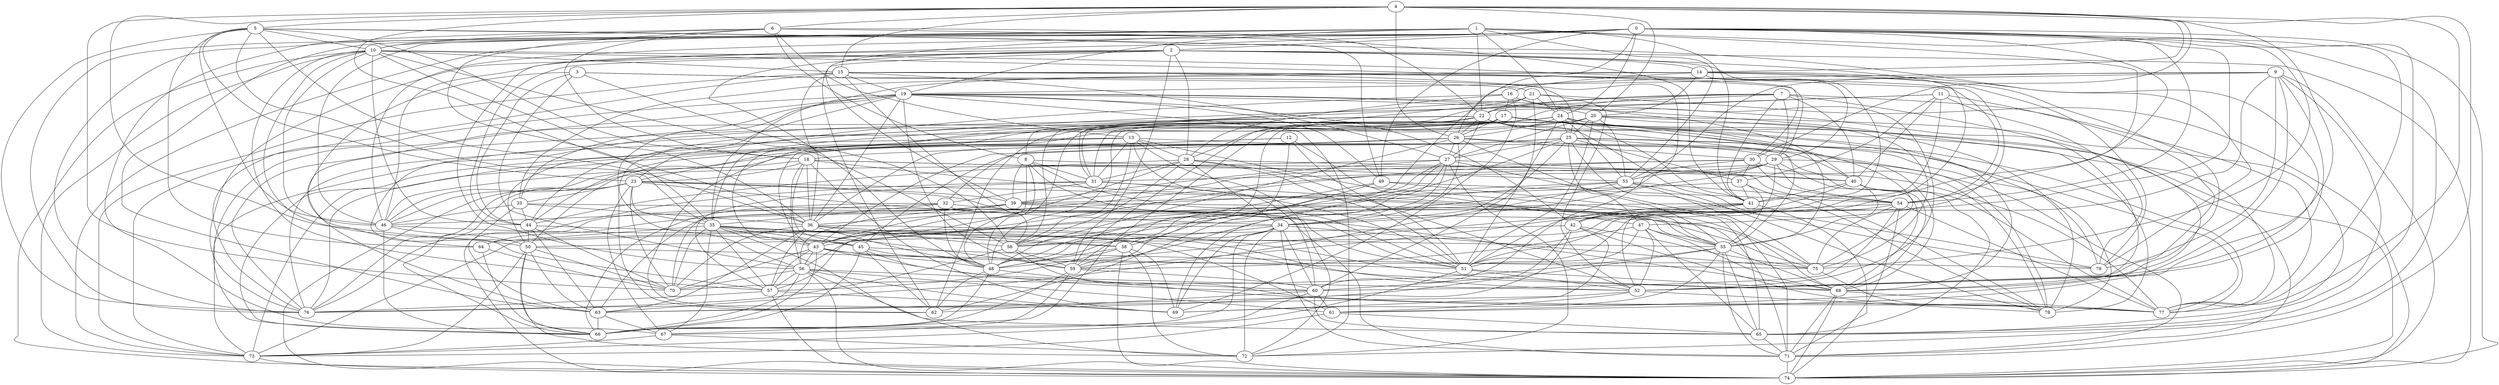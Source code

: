 strict graph "" {
	0	[w=-9];
	2	[w=7];
	0 -- 2	[w=-9];
	24	[w=-15];
	0 -- 24	[w=6];
	26	[w=9];
	0 -- 26	[w=14];
	42	[w=9];
	0 -- 42	[w=8];
	46	[w=-8];
	0 -- 46	[w=-10];
	49	[w=5];
	0 -- 49	[w=3];
	51	[w=10];
	0 -- 51	[w=-11];
	54	[w=-6];
	0 -- 54	[w=-10];
	56	[w=3];
	0 -- 56	[w=16];
	63	[w=-16];
	0 -- 63	[w=9];
	65	[w=12];
	0 -- 65	[w=12];
	73	[w=-3];
	0 -- 73	[w=-7];
	74	[w=-16];
	0 -- 74	[w=-13];
	75	[w=-16];
	0 -- 75	[w=-6];
	76	[w=4];
	0 -- 76	[w=3];
	77	[w=-8];
	0 -- 77	[w=15];
	1	[w=-8];
	10	[w=-16];
	1 -- 10	[w=-15];
	19	[w=-12];
	1 -- 19	[w=6];
	22	[w=16];
	1 -- 22	[w=11];
	1 -- 24	[w=3];
	39	[w=-13];
	1 -- 39	[w=-16];
	41	[w=10];
	1 -- 41	[w=-5];
	1 -- 46	[w=8];
	53	[w=-16];
	1 -- 53	[w=11];
	1 -- 54	[w=-6];
	72	[w=2];
	1 -- 72	[w=-7];
	1 -- 76	[w=-3];
	14	[w=-6];
	2 -- 14	[w=-3];
	28	[w=13];
	2 -- 28	[w=-11];
	2 -- 41	[w=-13];
	2 -- 42	[w=-9];
	44	[w=11];
	2 -- 44	[w=7];
	2 -- 46	[w=9];
	48	[w=-13];
	2 -- 48	[w=-8];
	59	[w=11];
	2 -- 59	[w=-7];
	62	[w=-11];
	2 -- 62	[w=-4];
	2 -- 74	[w=14];
	2 -- 76	[w=-3];
	3	[w=2];
	21	[w=-14];
	3 -- 21	[w=-15];
	25	[w=-11];
	3 -- 25	[w=13];
	3 -- 44	[w=6];
	3 -- 56	[w=-16];
	58	[w=-2];
	3 -- 58	[w=-7];
	64	[w=9];
	3 -- 64	[w=5];
	4	[w=4];
	5	[w=-9];
	4 -- 5	[w=6];
	6	[w=-8];
	4 -- 6	[w=6];
	4 -- 14	[w=5];
	15	[w=11];
	4 -- 15	[w=4];
	20	[w=15];
	4 -- 20	[w=-9];
	4 -- 26	[w=9];
	30	[w=12];
	4 -- 30	[w=11];
	36	[w=-6];
	4 -- 36	[w=16];
	45	[w=-7];
	4 -- 45	[w=-15];
	52	[w=4];
	4 -- 52	[w=4];
	70	[w=2];
	4 -- 70	[w=-10];
	71	[w=7];
	4 -- 71	[w=16];
	4 -- 77	[w=7];
	5 -- 10	[w=-11];
	18	[w=4];
	5 -- 18	[w=-8];
	23	[w=-10];
	5 -- 23	[w=-10];
	35	[w=9];
	5 -- 35	[w=9];
	5 -- 36	[w=-15];
	5 -- 46	[w=-11];
	5 -- 49	[w=12];
	5 -- 64	[w=16];
	5 -- 76	[w=8];
	79	[w=-6];
	5 -- 79	[w=-8];
	8	[w=-4];
	6 -- 8	[w=-10];
	6 -- 10	[w=-9];
	13	[w=9];
	6 -- 13	[w=-7];
	6 -- 18	[w=-10];
	6 -- 22	[w=-12];
	6 -- 35	[w=5];
	6 -- 41	[w=-16];
	67	[w=-16];
	6 -- 67	[w=3];
	7	[w=6];
	7 -- 8	[w=6];
	7 -- 22	[w=14];
	29	[w=14];
	7 -- 29	[w=2];
	7 -- 35	[w=-6];
	40	[w=15];
	7 -- 40	[w=-16];
	7 -- 41	[w=4];
	61	[w=-9];
	7 -- 61	[w=-5];
	7 -- 67	[w=-3];
	7 -- 77	[w=7];
	31	[w=-2];
	8 -- 31	[w=-14];
	8 -- 39	[w=-15];
	43	[w=-15];
	8 -- 43	[w=4];
	8 -- 48	[w=13];
	8 -- 51	[w=2];
	8 -- 53	[w=11];
	55	[w=16];
	8 -- 55	[w=-14];
	9	[w=-7];
	9 -- 19	[w=5];
	38	[w=-4];
	9 -- 38	[w=5];
	9 -- 51	[w=-8];
	9 -- 52	[w=16];
	9 -- 53	[w=6];
	9 -- 61	[w=13];
	9 -- 65	[w=8];
	9 -- 74	[w=-5];
	9 -- 79	[w=5];
	10 -- 15	[w=-13];
	10 -- 30	[w=7];
	10 -- 36	[w=14];
	10 -- 44	[w=-9];
	10 -- 46	[w=12];
	47	[w=5];
	10 -- 47	[w=-8];
	50	[w=15];
	10 -- 50	[w=-11];
	57	[w=12];
	10 -- 57	[w=-11];
	10 -- 58	[w=-2];
	10 -- 73	[w=16];
	10 -- 74	[w=-7];
	11	[w=12];
	11 -- 22	[w=-7];
	37	[w=13];
	11 -- 37	[w=-2];
	11 -- 40	[w=-4];
	11 -- 42	[w=-15];
	11 -- 44	[w=-11];
	11 -- 52	[w=-7];
	11 -- 79	[w=8];
	12	[w=11];
	12 -- 18	[w=-14];
	12 -- 23	[w=14];
	12 -- 38	[w=9];
	12 -- 47	[w=6];
	12 -- 51	[w=12];
	13 -- 28	[w=-11];
	13 -- 31	[w=-15];
	13 -- 55	[w=4];
	13 -- 58	[w=11];
	60	[w=-14];
	13 -- 60	[w=-14];
	66	[w=-4];
	13 -- 66	[w=8];
	68	[w=-2];
	13 -- 68	[w=7];
	13 -- 72	[w=7];
	13 -- 73	[w=-8];
	13 -- 76	[w=-5];
	16	[w=5];
	14 -- 16	[w=-11];
	14 -- 20	[w=-6];
	14 -- 29	[w=-11];
	33	[w=10];
	14 -- 33	[w=-15];
	14 -- 35	[w=4];
	14 -- 52	[w=-4];
	14 -- 68	[w=-14];
	14 -- 79	[w=-5];
	15 -- 19	[w=-4];
	27	[w=11];
	15 -- 27	[w=-10];
	15 -- 29	[w=14];
	15 -- 36	[w=-11];
	15 -- 54	[w=-4];
	15 -- 58	[w=-8];
	15 -- 60	[w=3];
	15 -- 73	[w=-13];
	15 -- 76	[w=3];
	17	[w=6];
	16 -- 17	[w=-16];
	16 -- 23	[w=-4];
	16 -- 28	[w=-7];
	16 -- 40	[w=13];
	16 -- 52	[w=-12];
	69	[w=-14];
	16 -- 69	[w=7];
	17 -- 26	[w=13];
	17 -- 28	[w=7];
	17 -- 31	[w=-6];
	17 -- 48	[w=-11];
	17 -- 62	[w=5];
	17 -- 74	[w=14];
	17 -- 75	[w=11];
	17 -- 77	[w=15];
	78	[w=-6];
	17 -- 78	[w=8];
	18 -- 23	[w=-4];
	18 -- 36	[w=16];
	18 -- 40	[w=-13];
	18 -- 45	[w=-6];
	18 -- 46	[w=2];
	18 -- 56	[w=12];
	18 -- 69	[w=-14];
	18 -- 71	[w=10];
	18 -- 78	[w=14];
	19 -- 20	[w=-10];
	19 -- 33	[w=13];
	19 -- 36	[w=14];
	19 -- 42	[w=11];
	19 -- 49	[w=15];
	19 -- 56	[w=4];
	19 -- 59	[w=10];
	19 -- 62	[w=3];
	19 -- 63	[w=-7];
	19 -- 68	[w=8];
	19 -- 72	[w=-16];
	19 -- 73	[w=13];
	19 -- 79	[w=-16];
	20 -- 25	[w=15];
	20 -- 27	[w=-2];
	20 -- 43	[w=16];
	20 -- 48	[w=14];
	20 -- 51	[w=15];
	20 -- 53	[w=-13];
	20 -- 59	[w=-16];
	20 -- 65	[w=9];
	20 -- 75	[w=10];
	20 -- 76	[w=-15];
	20 -- 78	[w=-2];
	21 -- 22	[w=9];
	21 -- 24	[w=14];
	21 -- 31	[w=8];
	21 -- 52	[w=9];
	21 -- 59	[w=13];
	21 -- 60	[w=11];
	21 -- 74	[w=-13];
	22 -- 26	[w=7];
	22 -- 27	[w=-13];
	22 -- 43	[w=14];
	22 -- 50	[w=6];
	22 -- 55	[w=-2];
	22 -- 57	[w=4];
	22 -- 58	[w=3];
	22 -- 68	[w=-2];
	22 -- 77	[w=7];
	22 -- 79	[w=2];
	23 -- 33	[w=14];
	34	[w=-3];
	23 -- 34	[w=4];
	23 -- 35	[w=6];
	23 -- 39	[w=14];
	23 -- 51	[w=-2];
	23 -- 66	[w=4];
	23 -- 67	[w=15];
	23 -- 68	[w=14];
	23 -- 70	[w=11];
	23 -- 74	[w=11];
	23 -- 76	[w=-4];
	24 -- 25	[w=2];
	24 -- 26	[w=6];
	24 -- 31	[w=11];
	24 -- 41	[w=10];
	24 -- 44	[w=-5];
	24 -- 51	[w=4];
	24 -- 53	[w=7];
	24 -- 55	[w=10];
	24 -- 62	[w=6];
	24 -- 66	[w=-5];
	24 -- 68	[w=5];
	24 -- 71	[w=-6];
	24 -- 76	[w=-13];
	25 -- 27	[w=8];
	25 -- 29	[w=12];
	25 -- 34	[w=-8];
	25 -- 37	[w=-14];
	25 -- 45	[w=-6];
	25 -- 46	[w=-12];
	25 -- 47	[w=7];
	25 -- 50	[w=-14];
	25 -- 59	[w=-15];
	25 -- 77	[w=-6];
	25 -- 78	[w=-16];
	25 -- 79	[w=8];
	26 -- 27	[w=-3];
	26 -- 30	[w=-3];
	32	[w=13];
	26 -- 32	[w=-12];
	26 -- 34	[w=7];
	26 -- 36	[w=3];
	26 -- 40	[w=3];
	26 -- 43	[w=15];
	26 -- 48	[w=-12];
	26 -- 55	[w=-6];
	26 -- 73	[w=-7];
	26 -- 78	[w=-7];
	27 -- 34	[w=9];
	27 -- 39	[w=-11];
	27 -- 40	[w=15];
	27 -- 46	[w=-6];
	27 -- 48	[w=8];
	27 -- 62	[w=-11];
	27 -- 69	[w=3];
	27 -- 71	[w=12];
	27 -- 72	[w=-4];
	28 -- 31	[w=4];
	28 -- 34	[w=-16];
	28 -- 43	[w=10];
	28 -- 44	[w=-14];
	28 -- 51	[w=3];
	28 -- 52	[w=5];
	28 -- 58	[w=-15];
	28 -- 77	[w=9];
	29 -- 31	[w=12];
	29 -- 34	[w=-12];
	29 -- 36	[w=-4];
	29 -- 52	[w=13];
	29 -- 53	[w=5];
	29 -- 54	[w=-16];
	29 -- 68	[w=9];
	29 -- 71	[w=-4];
	30 -- 37	[w=6];
	30 -- 39	[w=-3];
	30 -- 48	[w=-8];
	30 -- 54	[w=-7];
	30 -- 57	[w=-15];
	30 -- 78	[w=4];
	31 -- 32	[w=13];
	31 -- 51	[w=-14];
	31 -- 55	[w=7];
	31 -- 57	[w=15];
	31 -- 76	[w=-16];
	32 -- 35	[w=3];
	32 -- 46	[w=9];
	32 -- 48	[w=9];
	32 -- 66	[w=12];
	32 -- 68	[w=2];
	32 -- 71	[w=-14];
	33 -- 36	[w=11];
	33 -- 44	[w=-10];
	33 -- 46	[w=-6];
	33 -- 63	[w=11];
	33 -- 75	[w=-13];
	34 -- 48	[w=-5];
	34 -- 58	[w=-2];
	34 -- 60	[w=7];
	34 -- 66	[w=2];
	34 -- 69	[w=4];
	34 -- 71	[w=-2];
	34 -- 72	[w=16];
	34 -- 73	[w=16];
	34 -- 75	[w=14];
	35 -- 38	[w=-3];
	35 -- 43	[w=-3];
	35 -- 45	[w=-4];
	35 -- 52	[w=-2];
	35 -- 55	[w=3];
	35 -- 57	[w=-6];
	35 -- 59	[w=14];
	35 -- 64	[w=-15];
	35 -- 67	[w=12];
	35 -- 70	[w=10];
	35 -- 72	[w=14];
	36 -- 38	[w=-13];
	36 -- 48	[w=-14];
	36 -- 57	[w=5];
	36 -- 58	[w=14];
	36 -- 63	[w=12];
	36 -- 68	[w=8];
	36 -- 70	[w=12];
	37 -- 39	[w=14];
	37 -- 41	[w=5];
	37 -- 55	[w=3];
	37 -- 78	[w=-9];
	38 -- 48	[w=-6];
	38 -- 57	[w=12];
	38 -- 69	[w=11];
	38 -- 72	[w=-13];
	38 -- 74	[w=-2];
	39 -- 43	[w=4];
	39 -- 51	[w=14];
	39 -- 56	[w=-12];
	39 -- 64	[w=-4];
	39 -- 74	[w=5];
	39 -- 75	[w=3];
	40 -- 41	[w=-10];
	40 -- 55	[w=9];
	40 -- 59	[w=-9];
	40 -- 65	[w=3];
	40 -- 77	[w=-14];
	41 -- 42	[w=7];
	41 -- 43	[w=6];
	41 -- 48	[w=-2];
	41 -- 51	[w=-10];
	41 -- 71	[w=5];
	42 -- 50	[w=-8];
	42 -- 60	[w=-13];
	42 -- 63	[w=16];
	42 -- 69	[w=10];
	42 -- 75	[w=4];
	42 -- 77	[w=-2];
	43 -- 48	[w=-4];
	43 -- 52	[w=-13];
	43 -- 56	[w=13];
	43 -- 57	[w=15];
	43 -- 66	[w=-12];
	43 -- 70	[w=3];
	43 -- 79	[w=-7];
	44 -- 50	[w=-3];
	44 -- 61	[w=12];
	44 -- 63	[w=14];
	44 -- 70	[w=-8];
	45 -- 48	[w=6];
	45 -- 60	[w=11];
	45 -- 62	[w=-9];
	45 -- 66	[w=10];
	45 -- 75	[w=8];
	46 -- 50	[w=14];
	46 -- 66	[w=-10];
	46 -- 68	[w=-7];
	47 -- 51	[w=6];
	47 -- 52	[w=4];
	47 -- 55	[w=-8];
	47 -- 59	[w=-15];
	47 -- 65	[w=2];
	47 -- 68	[w=8];
	48 -- 62	[w=-14];
	48 -- 66	[w=9];
	48 -- 77	[w=-11];
	49 -- 54	[w=-5];
	49 -- 58	[w=-13];
	49 -- 59	[w=-5];
	49 -- 65	[w=2];
	50 -- 51	[w=9];
	50 -- 63	[w=13];
	50 -- 66	[w=-5];
	50 -- 70	[w=11];
	50 -- 72	[w=-9];
	50 -- 73	[w=-13];
	51 -- 52	[w=-8];
	51 -- 68	[w=10];
	51 -- 73	[w=15];
	52 -- 61	[w=11];
	52 -- 63	[w=-16];
	52 -- 78	[w=-4];
	53 -- 54	[w=9];
	53 -- 56	[w=12];
	53 -- 63	[w=6];
	53 -- 70	[w=-15];
	53 -- 75	[w=-6];
	53 -- 78	[w=-12];
	54 -- 58	[w=3];
	54 -- 60	[w=-4];
	54 -- 63	[w=9];
	54 -- 74	[w=10];
	54 -- 75	[w=-10];
	54 -- 77	[w=-4];
	55 -- 65	[w=5];
	55 -- 68	[w=2];
	55 -- 69	[w=12];
	55 -- 70	[w=-10];
	55 -- 71	[w=16];
	55 -- 76	[w=-2];
	56 -- 57	[w=-3];
	56 -- 60	[w=-16];
	56 -- 61	[w=-4];
	56 -- 65	[w=-13];
	56 -- 66	[w=9];
	56 -- 69	[w=-2];
	56 -- 70	[w=-12];
	56 -- 74	[w=-13];
	57 -- 69	[w=-5];
	57 -- 74	[w=13];
	57 -- 76	[w=3];
	58 -- 59	[w=-4];
	58 -- 76	[w=-13];
	58 -- 77	[w=-4];
	59 -- 60	[w=-7];
	59 -- 66	[w=14];
	59 -- 67	[w=-4];
	60 -- 61	[w=11];
	60 -- 62	[w=-8];
	60 -- 65	[w=-5];
	60 -- 66	[w=11];
	61 -- 65	[w=13];
	61 -- 73	[w=-15];
	63 -- 66	[w=-5];
	63 -- 67	[w=-14];
	64 -- 66	[w=4];
	64 -- 70	[w=-10];
	65 -- 71	[w=6];
	67 -- 72	[w=-4];
	67 -- 73	[w=7];
	68 -- 71	[w=3];
	68 -- 74	[w=12];
	68 -- 77	[w=13];
	71 -- 74	[w=-3];
	73 -- 74	[w=9];
	75 -- 78	[w=-7];
}
